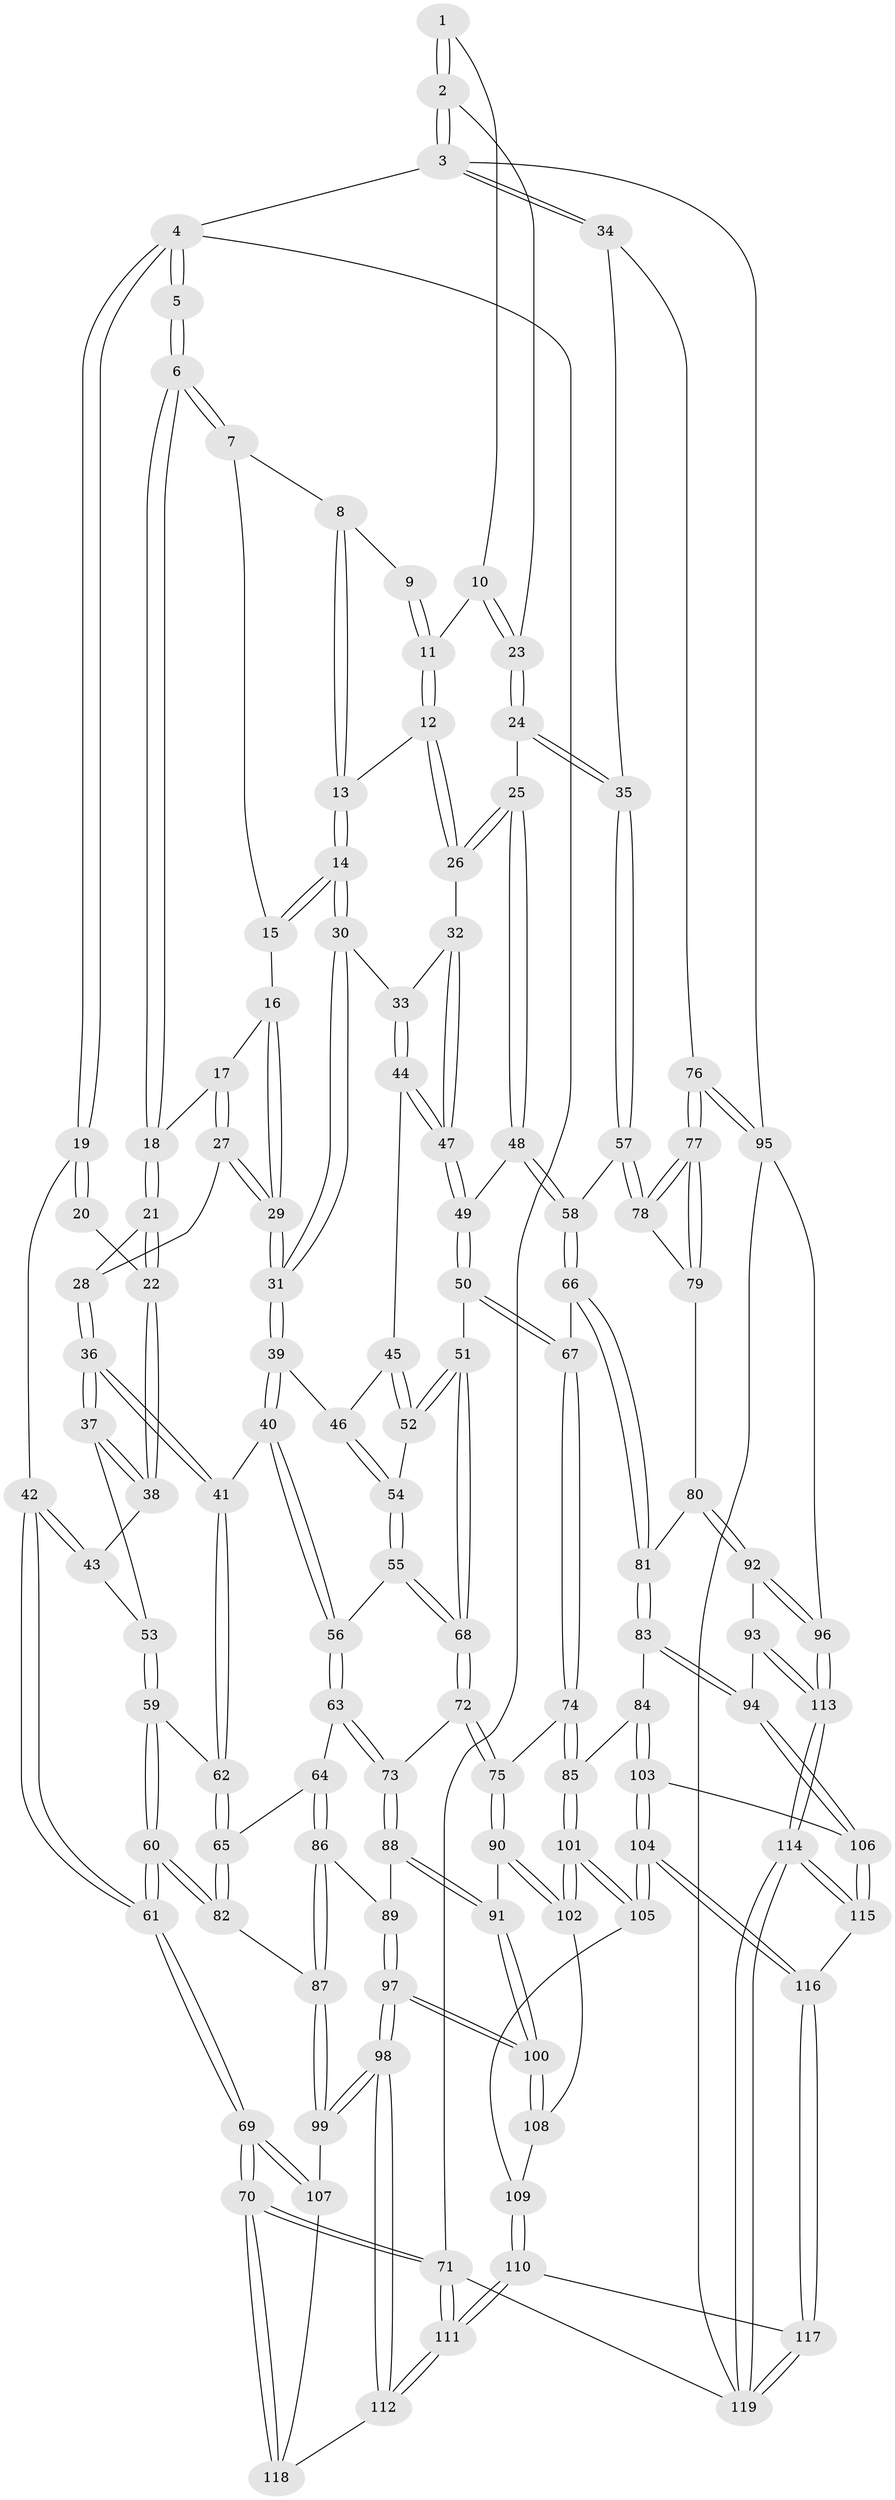 // Generated by graph-tools (version 1.1) at 2025/11/02/27/25 16:11:59]
// undirected, 119 vertices, 294 edges
graph export_dot {
graph [start="1"]
  node [color=gray90,style=filled];
  1 [pos="+0.7598516805181346+0"];
  2 [pos="+1+0"];
  3 [pos="+1+0"];
  4 [pos="+0+0"];
  5 [pos="+0.23816041308312044+0"];
  6 [pos="+0.2485701506388891+0"];
  7 [pos="+0.3217622356587508+0"];
  8 [pos="+0.6152137251680679+0"];
  9 [pos="+0.6947734150149021+0"];
  10 [pos="+0.8012428491111011+0.07280853274695681"];
  11 [pos="+0.7498390935396412+0.07217640111044932"];
  12 [pos="+0.6611956384020845+0.1180247799818855"];
  13 [pos="+0.6100132412445659+0"];
  14 [pos="+0.4744143169368028+0.14850803418523792"];
  15 [pos="+0.3626266839085035+0"];
  16 [pos="+0.3531526661799365+0.1174984219742352"];
  17 [pos="+0.26795487013241814+0.07829971485058193"];
  18 [pos="+0.23490365282556808+0.02078015463302904"];
  19 [pos="+0+0.03493395981327791"];
  20 [pos="+0.10200759609229924+0.04560342938389429"];
  21 [pos="+0.18004995470598006+0.10274995912704973"];
  22 [pos="+0.09164494606986273+0.16680618791864155"];
  23 [pos="+0.858867430780156+0.12855186100375654"];
  24 [pos="+0.8590118723705397+0.21558482149688984"];
  25 [pos="+0.8006586535843278+0.2558319810876726"];
  26 [pos="+0.6495431687818941+0.19877737163451675"];
  27 [pos="+0.27103185697416854+0.16939970139516694"];
  28 [pos="+0.2538319564469014+0.1837308856203096"];
  29 [pos="+0.39185489647077065+0.1740292249673315"];
  30 [pos="+0.47432372043404847+0.16355500055893754"];
  31 [pos="+0.41347507685333795+0.18632524189551194"];
  32 [pos="+0.5976712572324898+0.2187788326227415"];
  33 [pos="+0.5056951815596282+0.17977873071449815"];
  34 [pos="+1+0.24996917261431773"];
  35 [pos="+1+0.2565768939484533"];
  36 [pos="+0.19748377369398437+0.2864258246318352"];
  37 [pos="+0.18246408178695905+0.28198134010345943"];
  38 [pos="+0.08945167264307839+0.16976531705764397"];
  39 [pos="+0.36100045998900326+0.2931963271191021"];
  40 [pos="+0.2782717245336438+0.3152567482870814"];
  41 [pos="+0.21855366161928572+0.3060236968697572"];
  42 [pos="+0+0.12696502968051854"];
  43 [pos="+0+0.15881354075420145"];
  44 [pos="+0.4536319375455882+0.339140533650646"];
  45 [pos="+0.451451192560036+0.34040880521515904"];
  46 [pos="+0.3972106216277508+0.33259003626364186"];
  47 [pos="+0.5799218958407136+0.29459647195124156"];
  48 [pos="+0.7993183733378298+0.3210694691818243"];
  49 [pos="+0.59022206595518+0.40521289175262215"];
  50 [pos="+0.5838027743687355+0.4385952339051192"];
  51 [pos="+0.5321600561875476+0.45056417447066593"];
  52 [pos="+0.511847855017181+0.4386298304956614"];
  53 [pos="+0.08627978962017986+0.3431478016305"];
  54 [pos="+0.39809606748642856+0.42278974639240063"];
  55 [pos="+0.3687957116143929+0.45581527265775557"];
  56 [pos="+0.3314859252218129+0.46497752797833597"];
  57 [pos="+0.8740310252723604+0.46042410070832435"];
  58 [pos="+0.824579219708792+0.44402533080662154"];
  59 [pos="+0.07175514592061279+0.3692381925630786"];
  60 [pos="+0+0.5522886825944859"];
  61 [pos="+0+0.5520472652202317"];
  62 [pos="+0.1868751759754455+0.49513566049426844"];
  63 [pos="+0.26327282949251063+0.5396250852183755"];
  64 [pos="+0.22403586540119788+0.5275648982752671"];
  65 [pos="+0.18689451351104355+0.4954174789764224"];
  66 [pos="+0.7937721469264198+0.46955389772158324"];
  67 [pos="+0.6474867976832254+0.500566532954858"];
  68 [pos="+0.4609381848725838+0.5447854500866666"];
  69 [pos="+0+0.9804185965927145"];
  70 [pos="+0+1"];
  71 [pos="+0+1"];
  72 [pos="+0.4564356501585828+0.5715511234830519"];
  73 [pos="+0.28748575145872024+0.5754809086628101"];
  74 [pos="+0.6238218769470755+0.6482615924254346"];
  75 [pos="+0.47844717977146517+0.6172423313081915"];
  76 [pos="+1+0.6905985272628148"];
  77 [pos="+1+0.6695681518334664"];
  78 [pos="+0.8816441591636103+0.4694224748975204"];
  79 [pos="+0.8744694289797847+0.645824558886412"];
  80 [pos="+0.8143696073112237+0.6678692673061423"];
  81 [pos="+0.7873183953104743+0.6567802108709763"];
  82 [pos="+0+0.5584836515933669"];
  83 [pos="+0.6924242070794954+0.6825978683369706"];
  84 [pos="+0.656871951651702+0.6806287540440087"];
  85 [pos="+0.6351860246095467+0.6680470714028331"];
  86 [pos="+0.12572258785402882+0.6702421178761888"];
  87 [pos="+0.026432966382091284+0.6563619537182419"];
  88 [pos="+0.2945452068376959+0.6472520002600575"];
  89 [pos="+0.15133470979985644+0.694749000059772"];
  90 [pos="+0.4070116041693337+0.7271389529676214"];
  91 [pos="+0.31879439635353635+0.6956517899151119"];
  92 [pos="+0.8580282655984581+0.790596915212695"];
  93 [pos="+0.8297228572159155+0.8258706187437177"];
  94 [pos="+0.7883144670759189+0.8318406629391666"];
  95 [pos="+1+0.7002078730477107"];
  96 [pos="+1+0.7675371335213479"];
  97 [pos="+0.20017733795084605+0.8363448158294028"];
  98 [pos="+0.19073671268519982+0.8564168431143793"];
  99 [pos="+0.06600053514142777+0.7869154158876088"];
  100 [pos="+0.20025548720187414+0.8362882999284281"];
  101 [pos="+0.5092454527443092+0.8028680147700057"];
  102 [pos="+0.4096303535793976+0.7327923381880941"];
  103 [pos="+0.6649939220021401+0.8370131110682836"];
  104 [pos="+0.5435682308957993+0.900915470092854"];
  105 [pos="+0.5165017890060009+0.8370949521323713"];
  106 [pos="+0.7338726477558847+0.868712997866036"];
  107 [pos="+0+0.8540985075817198"];
  108 [pos="+0.3689157340819815+0.8196818653173437"];
  109 [pos="+0.37851888685095825+0.8619356485981248"];
  110 [pos="+0.3265373432899353+1"];
  111 [pos="+0.3075442055231275+1"];
  112 [pos="+0.190354545720329+0.8625117474582933"];
  113 [pos="+0.8902881948062844+0.9570526432461919"];
  114 [pos="+0.8739066896018435+1"];
  115 [pos="+0.7333761074131308+0.9099484396405136"];
  116 [pos="+0.5284280397478925+1"];
  117 [pos="+0.4821254022989591+1"];
  118 [pos="+0.17071212347281575+0.8679650798738623"];
  119 [pos="+0.8885188264761714+1"];
  1 -- 2;
  1 -- 2;
  1 -- 10;
  2 -- 3;
  2 -- 3;
  2 -- 23;
  3 -- 4;
  3 -- 34;
  3 -- 34;
  3 -- 95;
  4 -- 5;
  4 -- 5;
  4 -- 19;
  4 -- 19;
  4 -- 71;
  5 -- 6;
  5 -- 6;
  6 -- 7;
  6 -- 7;
  6 -- 18;
  6 -- 18;
  7 -- 8;
  7 -- 15;
  8 -- 9;
  8 -- 13;
  8 -- 13;
  9 -- 11;
  9 -- 11;
  10 -- 11;
  10 -- 23;
  10 -- 23;
  11 -- 12;
  11 -- 12;
  12 -- 13;
  12 -- 26;
  12 -- 26;
  13 -- 14;
  13 -- 14;
  14 -- 15;
  14 -- 15;
  14 -- 30;
  14 -- 30;
  15 -- 16;
  16 -- 17;
  16 -- 29;
  16 -- 29;
  17 -- 18;
  17 -- 27;
  17 -- 27;
  18 -- 21;
  18 -- 21;
  19 -- 20;
  19 -- 20;
  19 -- 42;
  20 -- 22;
  21 -- 22;
  21 -- 22;
  21 -- 28;
  22 -- 38;
  22 -- 38;
  23 -- 24;
  23 -- 24;
  24 -- 25;
  24 -- 35;
  24 -- 35;
  25 -- 26;
  25 -- 26;
  25 -- 48;
  25 -- 48;
  26 -- 32;
  27 -- 28;
  27 -- 29;
  27 -- 29;
  28 -- 36;
  28 -- 36;
  29 -- 31;
  29 -- 31;
  30 -- 31;
  30 -- 31;
  30 -- 33;
  31 -- 39;
  31 -- 39;
  32 -- 33;
  32 -- 47;
  32 -- 47;
  33 -- 44;
  33 -- 44;
  34 -- 35;
  34 -- 76;
  35 -- 57;
  35 -- 57;
  36 -- 37;
  36 -- 37;
  36 -- 41;
  36 -- 41;
  37 -- 38;
  37 -- 38;
  37 -- 53;
  38 -- 43;
  39 -- 40;
  39 -- 40;
  39 -- 46;
  40 -- 41;
  40 -- 56;
  40 -- 56;
  41 -- 62;
  41 -- 62;
  42 -- 43;
  42 -- 43;
  42 -- 61;
  42 -- 61;
  43 -- 53;
  44 -- 45;
  44 -- 47;
  44 -- 47;
  45 -- 46;
  45 -- 52;
  45 -- 52;
  46 -- 54;
  46 -- 54;
  47 -- 49;
  47 -- 49;
  48 -- 49;
  48 -- 58;
  48 -- 58;
  49 -- 50;
  49 -- 50;
  50 -- 51;
  50 -- 67;
  50 -- 67;
  51 -- 52;
  51 -- 52;
  51 -- 68;
  51 -- 68;
  52 -- 54;
  53 -- 59;
  53 -- 59;
  54 -- 55;
  54 -- 55;
  55 -- 56;
  55 -- 68;
  55 -- 68;
  56 -- 63;
  56 -- 63;
  57 -- 58;
  57 -- 78;
  57 -- 78;
  58 -- 66;
  58 -- 66;
  59 -- 60;
  59 -- 60;
  59 -- 62;
  60 -- 61;
  60 -- 61;
  60 -- 82;
  60 -- 82;
  61 -- 69;
  61 -- 69;
  62 -- 65;
  62 -- 65;
  63 -- 64;
  63 -- 73;
  63 -- 73;
  64 -- 65;
  64 -- 86;
  64 -- 86;
  65 -- 82;
  65 -- 82;
  66 -- 67;
  66 -- 81;
  66 -- 81;
  67 -- 74;
  67 -- 74;
  68 -- 72;
  68 -- 72;
  69 -- 70;
  69 -- 70;
  69 -- 107;
  69 -- 107;
  70 -- 71;
  70 -- 71;
  70 -- 118;
  70 -- 118;
  71 -- 111;
  71 -- 111;
  71 -- 119;
  72 -- 73;
  72 -- 75;
  72 -- 75;
  73 -- 88;
  73 -- 88;
  74 -- 75;
  74 -- 85;
  74 -- 85;
  75 -- 90;
  75 -- 90;
  76 -- 77;
  76 -- 77;
  76 -- 95;
  76 -- 95;
  77 -- 78;
  77 -- 78;
  77 -- 79;
  77 -- 79;
  78 -- 79;
  79 -- 80;
  80 -- 81;
  80 -- 92;
  80 -- 92;
  81 -- 83;
  81 -- 83;
  82 -- 87;
  83 -- 84;
  83 -- 94;
  83 -- 94;
  84 -- 85;
  84 -- 103;
  84 -- 103;
  85 -- 101;
  85 -- 101;
  86 -- 87;
  86 -- 87;
  86 -- 89;
  87 -- 99;
  87 -- 99;
  88 -- 89;
  88 -- 91;
  88 -- 91;
  89 -- 97;
  89 -- 97;
  90 -- 91;
  90 -- 102;
  90 -- 102;
  91 -- 100;
  91 -- 100;
  92 -- 93;
  92 -- 96;
  92 -- 96;
  93 -- 94;
  93 -- 113;
  93 -- 113;
  94 -- 106;
  94 -- 106;
  95 -- 96;
  95 -- 119;
  96 -- 113;
  96 -- 113;
  97 -- 98;
  97 -- 98;
  97 -- 100;
  97 -- 100;
  98 -- 99;
  98 -- 99;
  98 -- 112;
  98 -- 112;
  99 -- 107;
  100 -- 108;
  100 -- 108;
  101 -- 102;
  101 -- 102;
  101 -- 105;
  101 -- 105;
  102 -- 108;
  103 -- 104;
  103 -- 104;
  103 -- 106;
  104 -- 105;
  104 -- 105;
  104 -- 116;
  104 -- 116;
  105 -- 109;
  106 -- 115;
  106 -- 115;
  107 -- 118;
  108 -- 109;
  109 -- 110;
  109 -- 110;
  110 -- 111;
  110 -- 111;
  110 -- 117;
  111 -- 112;
  111 -- 112;
  112 -- 118;
  113 -- 114;
  113 -- 114;
  114 -- 115;
  114 -- 115;
  114 -- 119;
  114 -- 119;
  115 -- 116;
  116 -- 117;
  116 -- 117;
  117 -- 119;
  117 -- 119;
}
